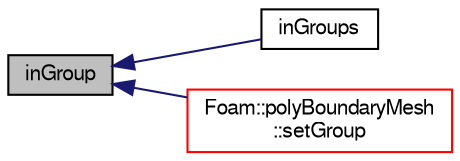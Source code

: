 digraph "inGroup"
{
  bgcolor="transparent";
  edge [fontname="FreeSans",fontsize="10",labelfontname="FreeSans",labelfontsize="10"];
  node [fontname="FreeSans",fontsize="10",shape=record];
  rankdir="LR";
  Node800 [label="inGroup",height=0.2,width=0.4,color="black", fillcolor="grey75", style="filled", fontcolor="black"];
  Node800 -> Node801 [dir="back",color="midnightblue",fontsize="10",style="solid",fontname="FreeSans"];
  Node801 [label="inGroups",height=0.2,width=0.4,color="black",URL="$a27122.html#a59ee7a22ca7f25114192855addd7da37",tooltip="Return the optional groups patch belongs to for modification. "];
  Node800 -> Node802 [dir="back",color="midnightblue",fontsize="10",style="solid",fontname="FreeSans"];
  Node802 [label="Foam::polyBoundaryMesh\l::setGroup",height=0.2,width=0.4,color="red",URL="$a27402.html#a7535b571f4cbe1b8a5e78447bd5b7cb2",tooltip="Set/add group with patches. "];
}
